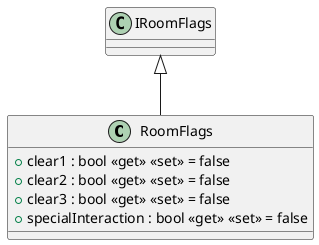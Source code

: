 @startuml
class RoomFlags {
    + clear1 : bool <<get>> <<set>> = false
    + clear2 : bool <<get>> <<set>> = false
    + clear3 : bool <<get>> <<set>> = false
    + specialInteraction : bool <<get>> <<set>> = false
}
IRoomFlags <|-- RoomFlags
@enduml
